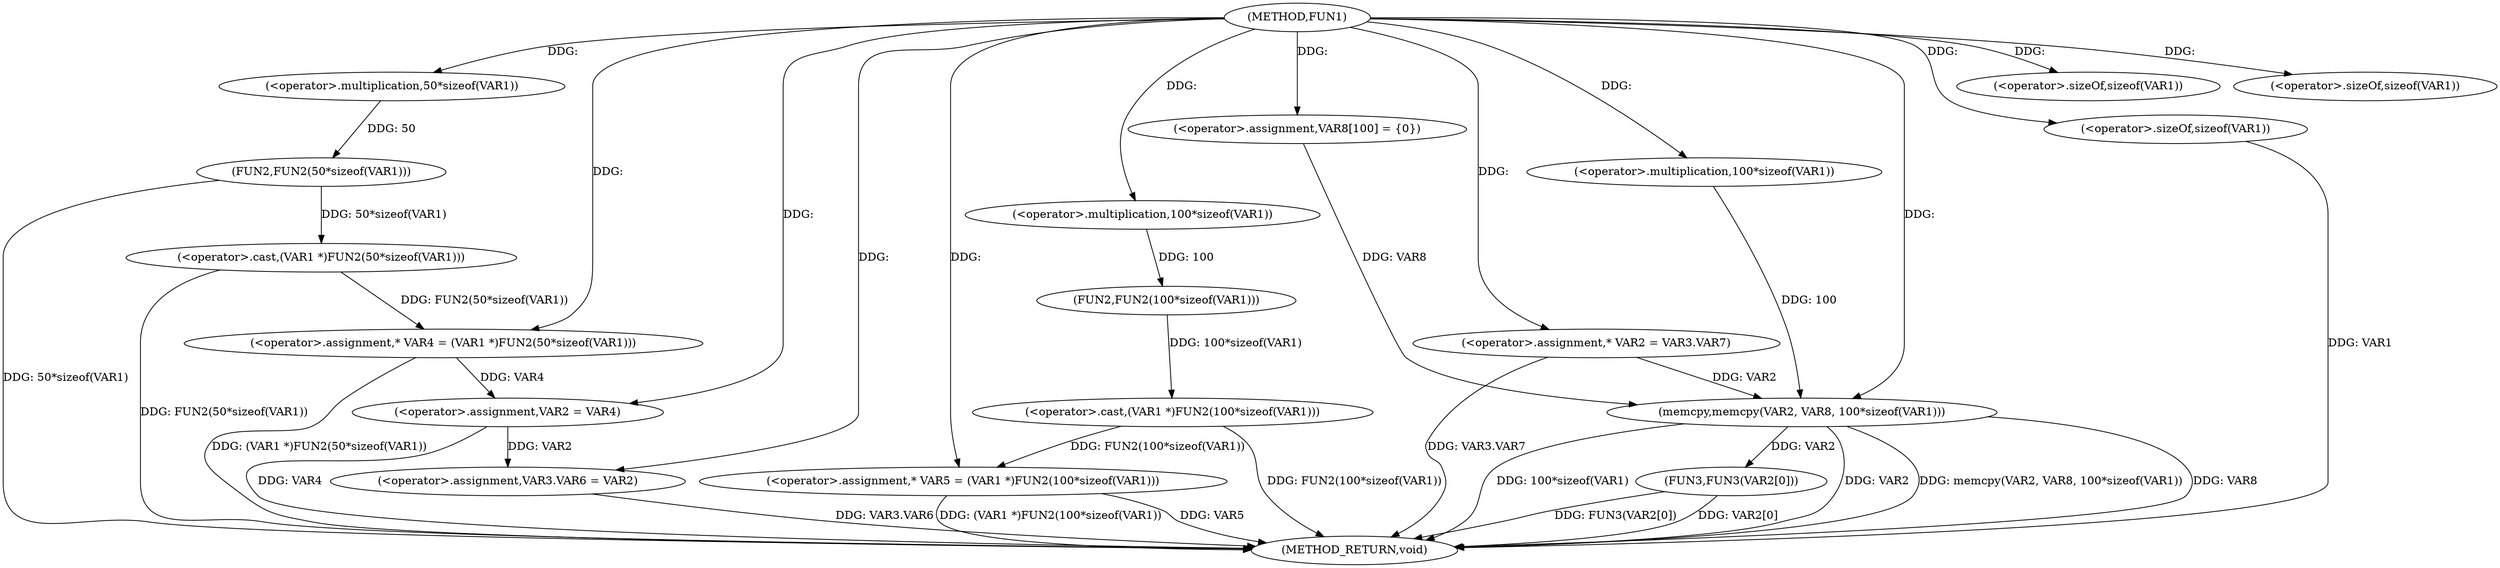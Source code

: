 digraph FUN1 {  
"1000100" [label = "(METHOD,FUN1)" ]
"1000154" [label = "(METHOD_RETURN,void)" ]
"1000105" [label = "(<operator>.assignment,* VAR4 = (VAR1 *)FUN2(50*sizeof(VAR1)))" ]
"1000107" [label = "(<operator>.cast,(VAR1 *)FUN2(50*sizeof(VAR1)))" ]
"1000109" [label = "(FUN2,FUN2(50*sizeof(VAR1)))" ]
"1000110" [label = "(<operator>.multiplication,50*sizeof(VAR1))" ]
"1000112" [label = "(<operator>.sizeOf,sizeof(VAR1))" ]
"1000115" [label = "(<operator>.assignment,* VAR5 = (VAR1 *)FUN2(100*sizeof(VAR1)))" ]
"1000117" [label = "(<operator>.cast,(VAR1 *)FUN2(100*sizeof(VAR1)))" ]
"1000119" [label = "(FUN2,FUN2(100*sizeof(VAR1)))" ]
"1000120" [label = "(<operator>.multiplication,100*sizeof(VAR1))" ]
"1000122" [label = "(<operator>.sizeOf,sizeof(VAR1))" ]
"1000124" [label = "(<operator>.assignment,VAR2 = VAR4)" ]
"1000127" [label = "(<operator>.assignment,VAR3.VAR6 = VAR2)" ]
"1000134" [label = "(<operator>.assignment,* VAR2 = VAR3.VAR7)" ]
"1000141" [label = "(<operator>.assignment,VAR8[100] = {0})" ]
"1000143" [label = "(memcpy,memcpy(VAR2, VAR8, 100*sizeof(VAR1)))" ]
"1000146" [label = "(<operator>.multiplication,100*sizeof(VAR1))" ]
"1000148" [label = "(<operator>.sizeOf,sizeof(VAR1))" ]
"1000150" [label = "(FUN3,FUN3(VAR2[0]))" ]
  "1000115" -> "1000154"  [ label = "DDG: (VAR1 *)FUN2(100*sizeof(VAR1))"] 
  "1000124" -> "1000154"  [ label = "DDG: VAR4"] 
  "1000109" -> "1000154"  [ label = "DDG: 50*sizeof(VAR1)"] 
  "1000150" -> "1000154"  [ label = "DDG: FUN3(VAR2[0])"] 
  "1000127" -> "1000154"  [ label = "DDG: VAR3.VAR6"] 
  "1000117" -> "1000154"  [ label = "DDG: FUN2(100*sizeof(VAR1))"] 
  "1000143" -> "1000154"  [ label = "DDG: 100*sizeof(VAR1)"] 
  "1000115" -> "1000154"  [ label = "DDG: VAR5"] 
  "1000107" -> "1000154"  [ label = "DDG: FUN2(50*sizeof(VAR1))"] 
  "1000105" -> "1000154"  [ label = "DDG: (VAR1 *)FUN2(50*sizeof(VAR1))"] 
  "1000150" -> "1000154"  [ label = "DDG: VAR2[0]"] 
  "1000143" -> "1000154"  [ label = "DDG: VAR2"] 
  "1000148" -> "1000154"  [ label = "DDG: VAR1"] 
  "1000143" -> "1000154"  [ label = "DDG: memcpy(VAR2, VAR8, 100*sizeof(VAR1))"] 
  "1000134" -> "1000154"  [ label = "DDG: VAR3.VAR7"] 
  "1000143" -> "1000154"  [ label = "DDG: VAR8"] 
  "1000107" -> "1000105"  [ label = "DDG: FUN2(50*sizeof(VAR1))"] 
  "1000100" -> "1000105"  [ label = "DDG: "] 
  "1000109" -> "1000107"  [ label = "DDG: 50*sizeof(VAR1)"] 
  "1000110" -> "1000109"  [ label = "DDG: 50"] 
  "1000100" -> "1000110"  [ label = "DDG: "] 
  "1000100" -> "1000112"  [ label = "DDG: "] 
  "1000117" -> "1000115"  [ label = "DDG: FUN2(100*sizeof(VAR1))"] 
  "1000100" -> "1000115"  [ label = "DDG: "] 
  "1000119" -> "1000117"  [ label = "DDG: 100*sizeof(VAR1)"] 
  "1000120" -> "1000119"  [ label = "DDG: 100"] 
  "1000100" -> "1000120"  [ label = "DDG: "] 
  "1000100" -> "1000122"  [ label = "DDG: "] 
  "1000105" -> "1000124"  [ label = "DDG: VAR4"] 
  "1000100" -> "1000124"  [ label = "DDG: "] 
  "1000124" -> "1000127"  [ label = "DDG: VAR2"] 
  "1000100" -> "1000127"  [ label = "DDG: "] 
  "1000100" -> "1000134"  [ label = "DDG: "] 
  "1000100" -> "1000141"  [ label = "DDG: "] 
  "1000134" -> "1000143"  [ label = "DDG: VAR2"] 
  "1000100" -> "1000143"  [ label = "DDG: "] 
  "1000141" -> "1000143"  [ label = "DDG: VAR8"] 
  "1000146" -> "1000143"  [ label = "DDG: 100"] 
  "1000100" -> "1000146"  [ label = "DDG: "] 
  "1000100" -> "1000148"  [ label = "DDG: "] 
  "1000143" -> "1000150"  [ label = "DDG: VAR2"] 
}
